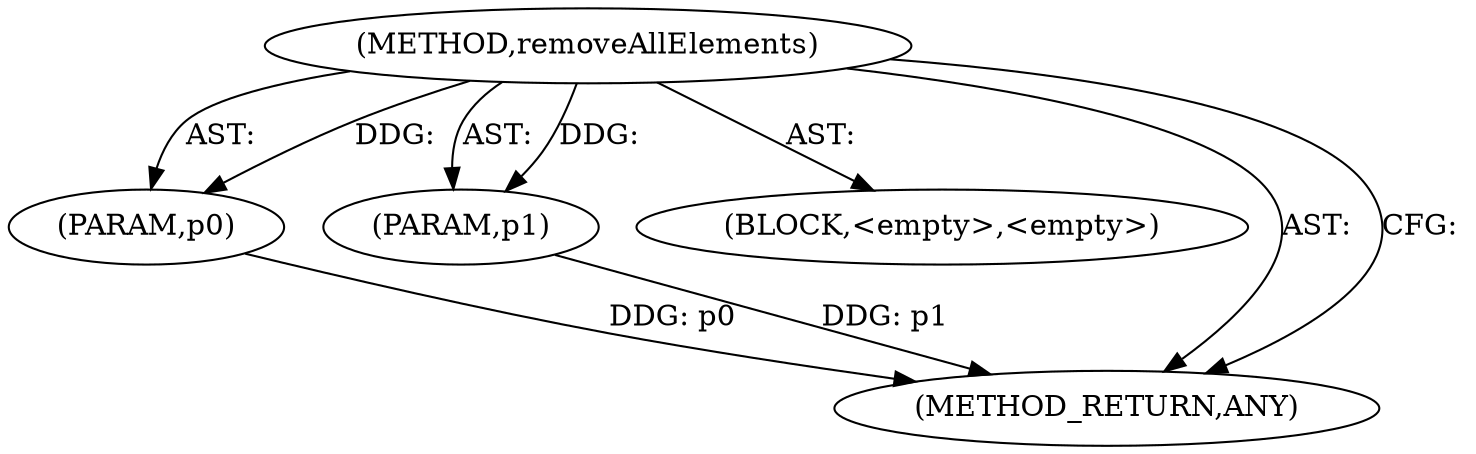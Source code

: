 digraph "removeAllElements" {  
"111669149731" [label = <(METHOD,removeAllElements)> ]
"115964117057" [label = <(PARAM,p0)> ]
"115964117058" [label = <(PARAM,p1)> ]
"25769803828" [label = <(BLOCK,&lt;empty&gt;,&lt;empty&gt;)> ]
"128849018915" [label = <(METHOD_RETURN,ANY)> ]
  "111669149731" -> "115964117057"  [ label = "AST: "] 
  "111669149731" -> "115964117058"  [ label = "AST: "] 
  "111669149731" -> "25769803828"  [ label = "AST: "] 
  "111669149731" -> "128849018915"  [ label = "AST: "] 
  "111669149731" -> "128849018915"  [ label = "CFG: "] 
  "115964117057" -> "128849018915"  [ label = "DDG: p0"] 
  "115964117058" -> "128849018915"  [ label = "DDG: p1"] 
  "111669149731" -> "115964117057"  [ label = "DDG: "] 
  "111669149731" -> "115964117058"  [ label = "DDG: "] 
}
